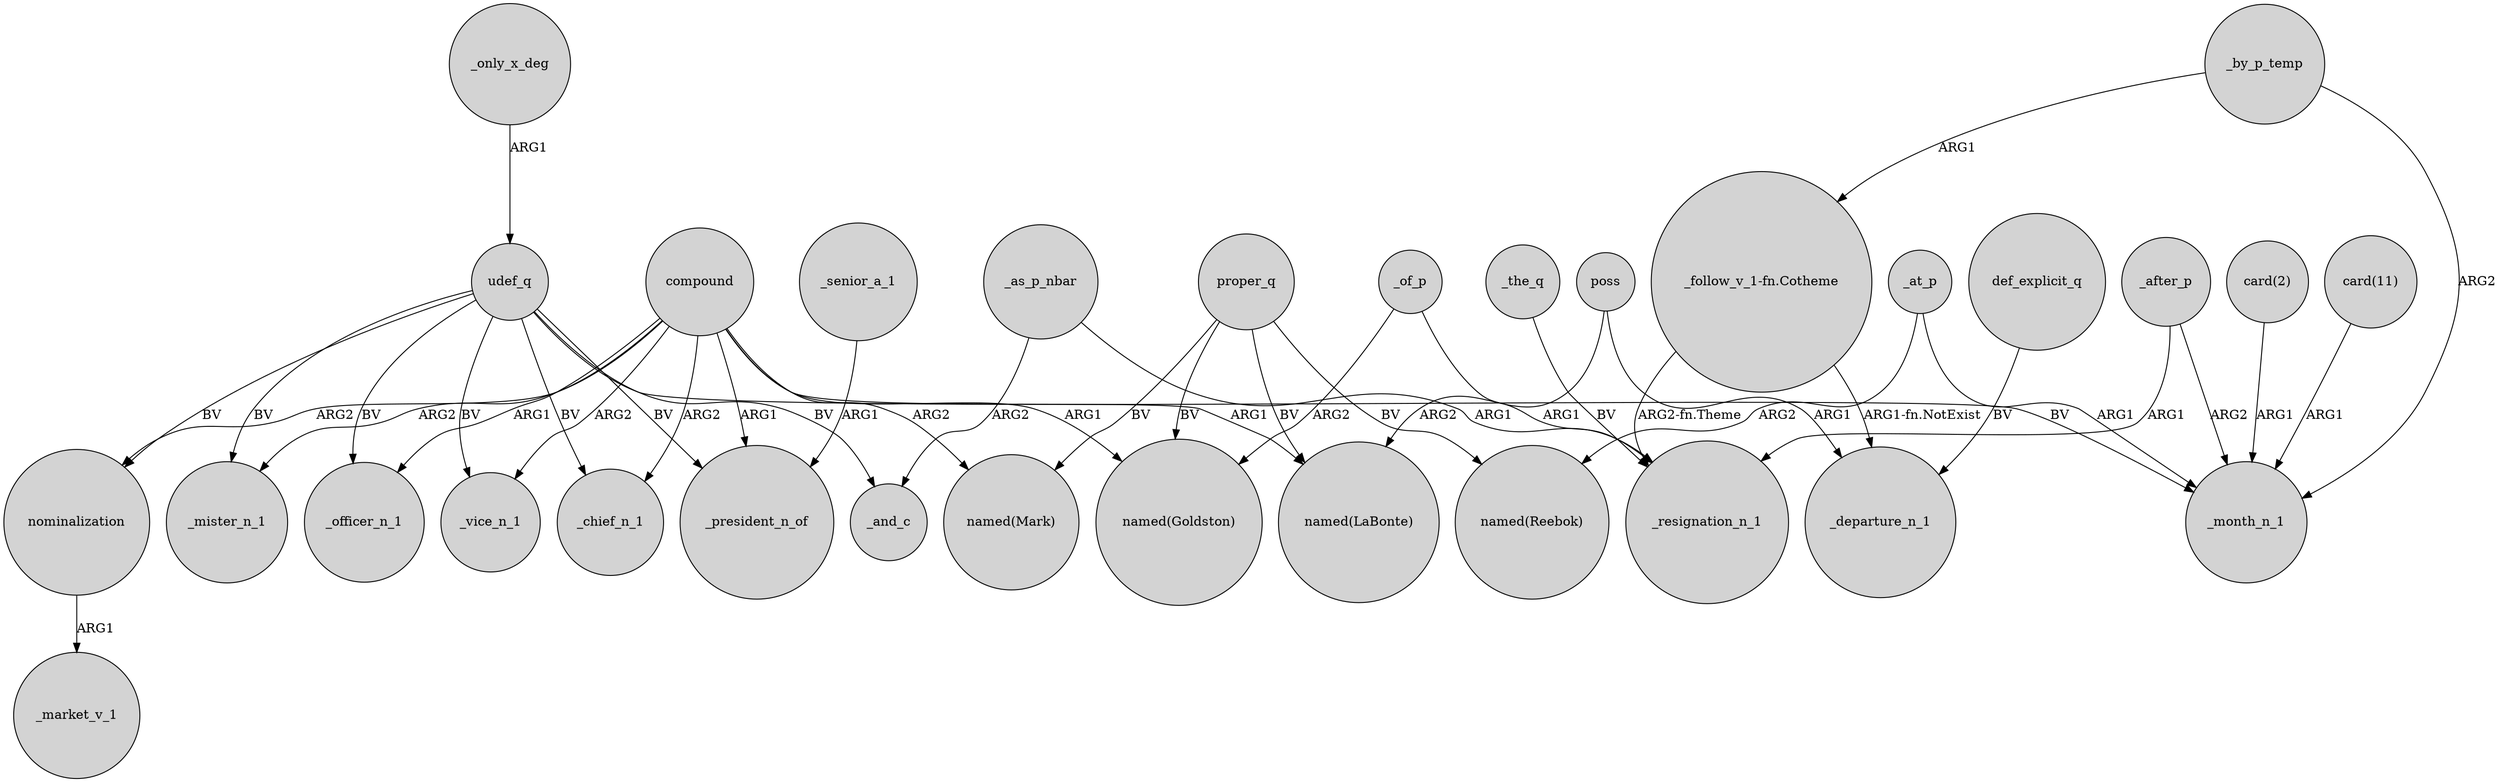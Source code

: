 digraph {
	node [shape=circle style=filled]
	_only_x_deg -> udef_q [label=ARG1]
	compound -> _vice_n_1 [label=ARG2]
	"card(2)" -> _month_n_1 [label=ARG1]
	"_follow_v_1-fn.Cotheme" -> _departure_n_1 [label="ARG1-fn.NotExist"]
	_by_p_temp -> "_follow_v_1-fn.Cotheme" [label=ARG1]
	_by_p_temp -> _month_n_1 [label=ARG2]
	"card(11)" -> _month_n_1 [label=ARG1]
	nominalization -> _market_v_1 [label=ARG1]
	compound -> _mister_n_1 [label=ARG2]
	compound -> "named(LaBonte)" [label=ARG1]
	udef_q -> _mister_n_1 [label=BV]
	proper_q -> "named(LaBonte)" [label=BV]
	compound -> "named(Mark)" [label=ARG2]
	_of_p -> "named(Goldston)" [label=ARG2]
	compound -> nominalization [label=ARG2]
	_senior_a_1 -> _president_n_of [label=ARG1]
	udef_q -> _month_n_1 [label=BV]
	_at_p -> _month_n_1 [label=ARG1]
	_as_p_nbar -> _resignation_n_1 [label=ARG1]
	udef_q -> _vice_n_1 [label=BV]
	compound -> _chief_n_1 [label=ARG2]
	compound -> _officer_n_1 [label=ARG1]
	proper_q -> "named(Mark)" [label=BV]
	def_explicit_q -> _departure_n_1 [label=BV]
	_the_q -> _resignation_n_1 [label=BV]
	"_follow_v_1-fn.Cotheme" -> _resignation_n_1 [label="ARG2-fn.Theme"]
	compound -> _president_n_of [label=ARG1]
	udef_q -> _president_n_of [label=BV]
	udef_q -> _chief_n_1 [label=BV]
	poss -> _departure_n_1 [label=ARG1]
	udef_q -> _officer_n_1 [label=BV]
	_after_p -> _month_n_1 [label=ARG2]
	udef_q -> nominalization [label=BV]
	poss -> "named(LaBonte)" [label=ARG2]
	_after_p -> _resignation_n_1 [label=ARG1]
	_at_p -> "named(Reebok)" [label=ARG2]
	proper_q -> "named(Goldston)" [label=BV]
	_of_p -> _resignation_n_1 [label=ARG1]
	_as_p_nbar -> _and_c [label=ARG2]
	compound -> "named(Goldston)" [label=ARG1]
	udef_q -> _and_c [label=BV]
	proper_q -> "named(Reebok)" [label=BV]
}
